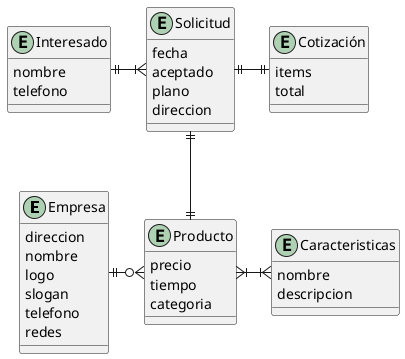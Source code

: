 @startuml MetalK_MER
    top to bottom direction
    skinparam linestyle orto

    entity emp as "Empresa"{
        direccion
        nombre
        logo
        slogan
        telefono
        redes
    }

    entity pro as "Producto"{
        precio
        tiempo
        categoria
    }

    entity sol as "Solicitud"{
        fecha
        aceptado
        plano
        direccion
    }

    entity cot as "Cotización"{
        items
        total
    }
    
    entity car as "Caracteristicas"{
        nombre
        descripcion
    }

    entity cli as "Interesado"{
        nombre
        telefono
    }

    emp ||-right-o{ pro
    pro }|-right-|{ car
    cli ||-right-|{ sol
    sol ||--|| pro
    sol ||-right-|| cot


@enduml